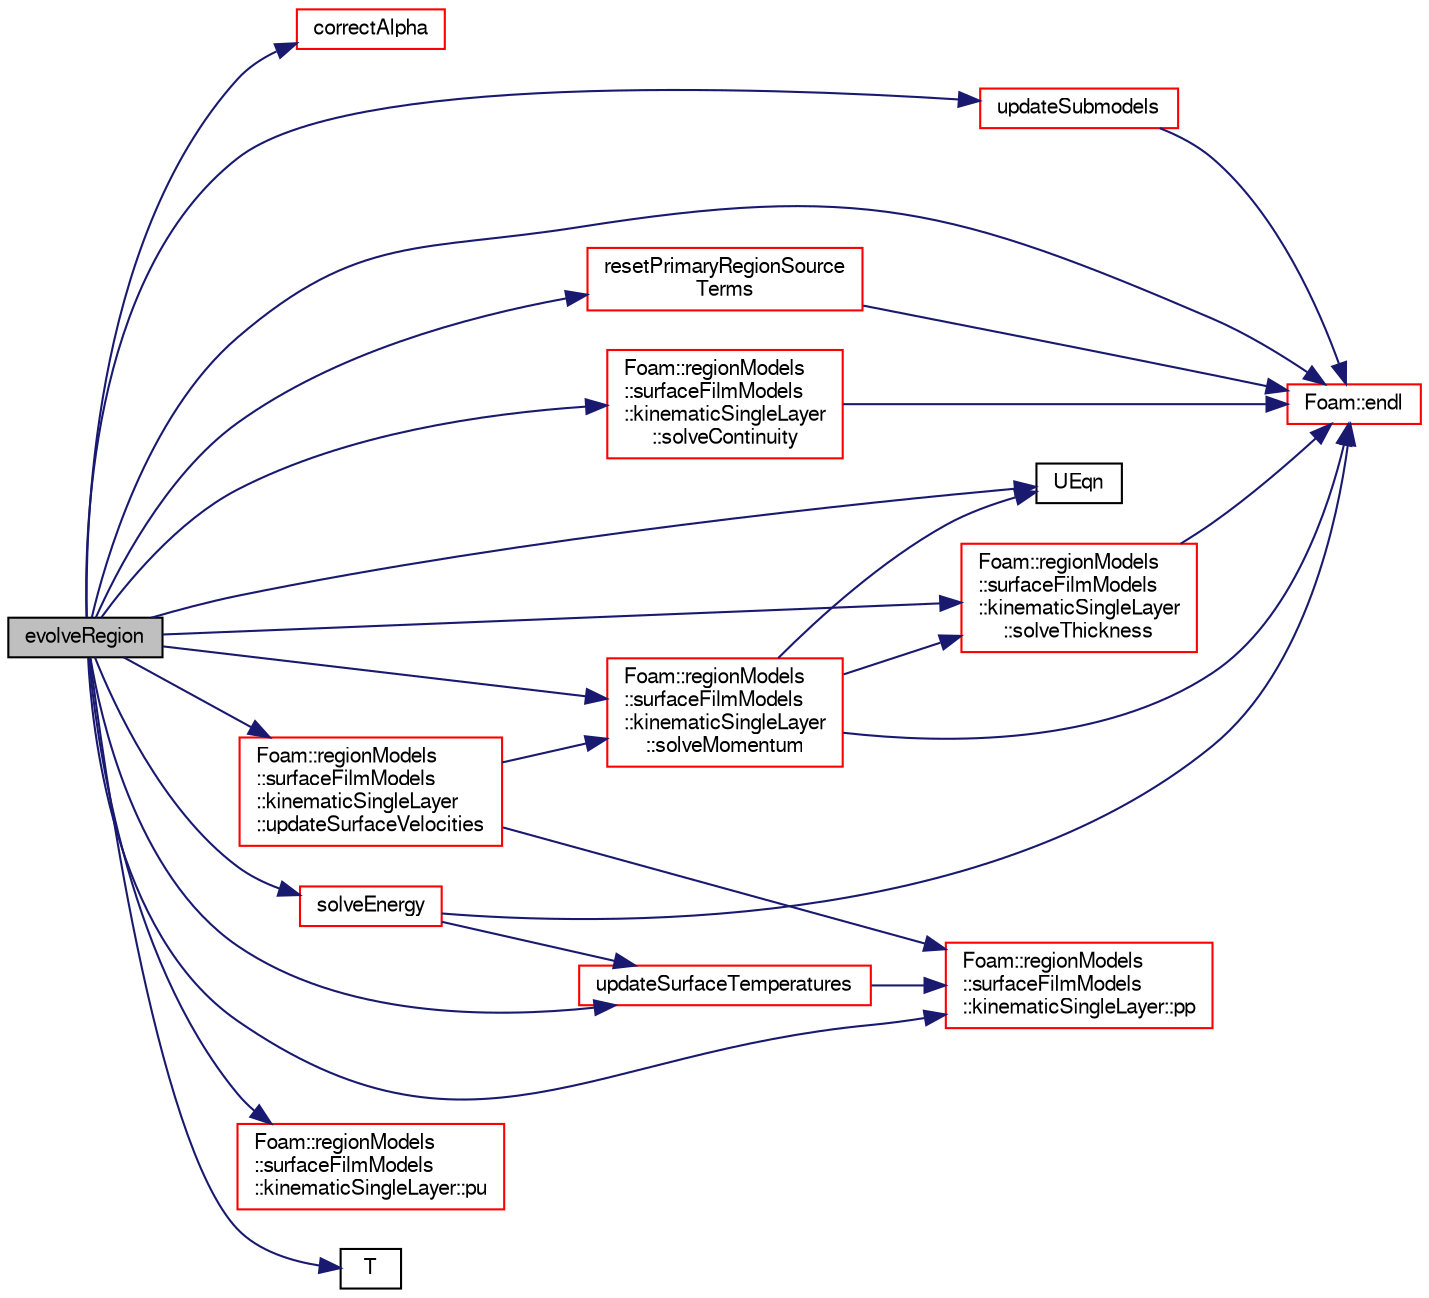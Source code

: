 digraph "evolveRegion"
{
  bgcolor="transparent";
  edge [fontname="FreeSans",fontsize="10",labelfontname="FreeSans",labelfontsize="10"];
  node [fontname="FreeSans",fontsize="10",shape=record];
  rankdir="LR";
  Node1588 [label="evolveRegion",height=0.2,width=0.4,color="black", fillcolor="grey75", style="filled", fontcolor="black"];
  Node1588 -> Node1589 [color="midnightblue",fontsize="10",style="solid",fontname="FreeSans"];
  Node1589 [label="correctAlpha",height=0.2,width=0.4,color="red",URL="$a29182.html#a9b9c13e04bb2a15b2af3ab1ab682d8ad",tooltip="Correct film coverage field. "];
  Node1588 -> Node1595 [color="midnightblue",fontsize="10",style="solid",fontname="FreeSans"];
  Node1595 [label="Foam::endl",height=0.2,width=0.4,color="red",URL="$a21124.html#a2db8fe02a0d3909e9351bb4275b23ce4",tooltip="Add newline and flush stream. "];
  Node1588 -> Node1597 [color="midnightblue",fontsize="10",style="solid",fontname="FreeSans"];
  Node1597 [label="Foam::regionModels\l::surfaceFilmModels\l::kinematicSingleLayer::pp",height=0.2,width=0.4,color="red",URL="$a29042.html#ac0001dfb6180e452fe671ec2a4d8efed",tooltip="Implicit pressure source coefficient. "];
  Node1588 -> Node1654 [color="midnightblue",fontsize="10",style="solid",fontname="FreeSans"];
  Node1654 [label="Foam::regionModels\l::surfaceFilmModels\l::kinematicSingleLayer::pu",height=0.2,width=0.4,color="red",URL="$a29042.html#af857966cb5b12af455a84af2f9f65b98",tooltip="Explicit pressure source contribution. "];
  Node1588 -> Node1662 [color="midnightblue",fontsize="10",style="solid",fontname="FreeSans"];
  Node1662 [label="resetPrimaryRegionSource\lTerms",height=0.2,width=0.4,color="red",URL="$a29182.html#a87c56fa3d2e083a739f03851617c8bf1",tooltip="Reset source term fields. "];
  Node1662 -> Node1595 [color="midnightblue",fontsize="10",style="solid",fontname="FreeSans"];
  Node1588 -> Node1665 [color="midnightblue",fontsize="10",style="solid",fontname="FreeSans"];
  Node1665 [label="Foam::regionModels\l::surfaceFilmModels\l::kinematicSingleLayer\l::solveContinuity",height=0.2,width=0.4,color="red",URL="$a29042.html#a1a4c7f06441e29b9703723dfd2e5976d",tooltip="Solve continuity equation. "];
  Node1665 -> Node1595 [color="midnightblue",fontsize="10",style="solid",fontname="FreeSans"];
  Node1588 -> Node1916 [color="midnightblue",fontsize="10",style="solid",fontname="FreeSans"];
  Node1916 [label="solveEnergy",height=0.2,width=0.4,color="red",URL="$a29182.html#a533e6e7fb2c00cd976a89d545355000c",tooltip="Solve energy equation. "];
  Node1916 -> Node1595 [color="midnightblue",fontsize="10",style="solid",fontname="FreeSans"];
  Node1916 -> Node1930 [color="midnightblue",fontsize="10",style="solid",fontname="FreeSans"];
  Node1930 [label="updateSurfaceTemperatures",height=0.2,width=0.4,color="red",URL="$a29182.html#a20e11eb3132999c1fe4b49811ee262c1",tooltip="Correct the film surface and wall temperatures. "];
  Node1930 -> Node1597 [color="midnightblue",fontsize="10",style="solid",fontname="FreeSans"];
  Node1588 -> Node1937 [color="midnightblue",fontsize="10",style="solid",fontname="FreeSans"];
  Node1937 [label="Foam::regionModels\l::surfaceFilmModels\l::kinematicSingleLayer\l::solveMomentum",height=0.2,width=0.4,color="red",URL="$a29042.html#aaba5d5ef7ac2693c87b0b31a7605f178",tooltip="Solve for film velocity. "];
  Node1937 -> Node1595 [color="midnightblue",fontsize="10",style="solid",fontname="FreeSans"];
  Node1937 -> Node1949 [color="midnightblue",fontsize="10",style="solid",fontname="FreeSans"];
  Node1949 [label="Foam::regionModels\l::surfaceFilmModels\l::kinematicSingleLayer\l::solveThickness",height=0.2,width=0.4,color="red",URL="$a29042.html#a38ccae6e6751502d71d2490fca96a516",tooltip="Solve coupled velocity-thickness equations. "];
  Node1949 -> Node1595 [color="midnightblue",fontsize="10",style="solid",fontname="FreeSans"];
  Node1937 -> Node2054 [color="midnightblue",fontsize="10",style="solid",fontname="FreeSans"];
  Node2054 [label="UEqn",height=0.2,width=0.4,color="black",URL="$a38216.html#a52ab48945aa1b57fc2a1bec3e481449a"];
  Node1588 -> Node1949 [color="midnightblue",fontsize="10",style="solid",fontname="FreeSans"];
  Node1588 -> Node2055 [color="midnightblue",fontsize="10",style="solid",fontname="FreeSans"];
  Node2055 [label="T",height=0.2,width=0.4,color="black",URL="$a29182.html#a4cdc587a2b31f4bae995d375d3e9aeab",tooltip="Return the film mean temperature [K]. "];
  Node1588 -> Node2054 [color="midnightblue",fontsize="10",style="solid",fontname="FreeSans"];
  Node1588 -> Node2056 [color="midnightblue",fontsize="10",style="solid",fontname="FreeSans"];
  Node2056 [label="updateSubmodels",height=0.2,width=0.4,color="red",URL="$a29182.html#ac501f71648abc1a44b77ea4fcb9b2732",tooltip="Update the film sub-models. "];
  Node2056 -> Node1595 [color="midnightblue",fontsize="10",style="solid",fontname="FreeSans"];
  Node1588 -> Node1930 [color="midnightblue",fontsize="10",style="solid",fontname="FreeSans"];
  Node1588 -> Node2072 [color="midnightblue",fontsize="10",style="solid",fontname="FreeSans"];
  Node2072 [label="Foam::regionModels\l::surfaceFilmModels\l::kinematicSingleLayer\l::updateSurfaceVelocities",height=0.2,width=0.4,color="red",URL="$a29042.html#a22134deef2f1f598fae44f744a1e7962",tooltip="Update film surface velocities. "];
  Node2072 -> Node1597 [color="midnightblue",fontsize="10",style="solid",fontname="FreeSans"];
  Node2072 -> Node1937 [color="midnightblue",fontsize="10",style="solid",fontname="FreeSans"];
}
